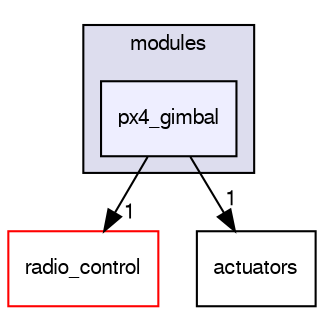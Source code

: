 digraph "sw/airborne/modules/px4_gimbal" {
  compound=true
  node [ fontsize="10", fontname="FreeSans"];
  edge [ labelfontsize="10", labelfontname="FreeSans"];
  subgraph clusterdir_c2abcdd6ccb39c3582929c0e3f5651c2 {
    graph [ bgcolor="#ddddee", pencolor="black", label="modules" fontname="FreeSans", fontsize="10", URL="dir_c2abcdd6ccb39c3582929c0e3f5651c2.html"]
  dir_7440be264615bd5608c4336d4816dee8 [shape=box, label="px4_gimbal", style="filled", fillcolor="#eeeeff", pencolor="black", URL="dir_7440be264615bd5608c4336d4816dee8.html"];
  }
  dir_f125d81e9dfef46cf6053f80e8884f7e [shape=box label="radio_control" fillcolor="white" style="filled" color="red" URL="dir_f125d81e9dfef46cf6053f80e8884f7e.html"];
  dir_70fcbe4bfac1daf70a9a1cc8a4943db9 [shape=box label="actuators" URL="dir_70fcbe4bfac1daf70a9a1cc8a4943db9.html"];
  dir_7440be264615bd5608c4336d4816dee8->dir_f125d81e9dfef46cf6053f80e8884f7e [headlabel="1", labeldistance=1.5 headhref="dir_000185_000037.html"];
  dir_7440be264615bd5608c4336d4816dee8->dir_70fcbe4bfac1daf70a9a1cc8a4943db9 [headlabel="1", labeldistance=1.5 headhref="dir_000185_000088.html"];
}
